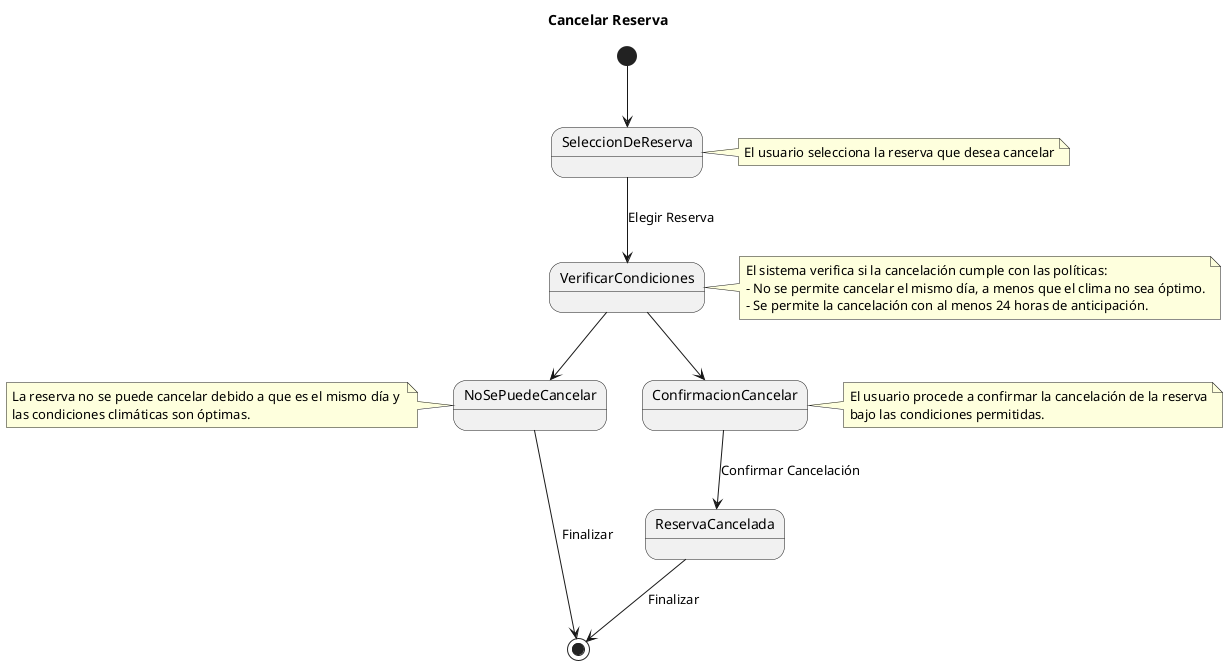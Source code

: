 @startuml
title Cancelar Reserva

[*] --> SeleccionDeReserva
note right of SeleccionDeReserva
 El usuario selecciona la reserva que desea cancelar
end note

SeleccionDeReserva --> VerificarCondiciones : Elegir Reserva
note right of VerificarCondiciones
 El sistema verifica si la cancelación cumple con las políticas:
 - No se permite cancelar el mismo día, a menos que el clima no sea óptimo.
 - Se permite la cancelación con al menos 24 horas de anticipación.
end note

VerificarCondiciones --> NoSePuedeCancelar 
note left of NoSePuedeCancelar
 La reserva no se puede cancelar debido a que es el mismo día y 
 las condiciones climáticas son óptimas.
end note

VerificarCondiciones --> ConfirmacionCancelar
note right of ConfirmacionCancelar
 El usuario procede a confirmar la cancelación de la reserva
 bajo las condiciones permitidas.
end note

ConfirmacionCancelar --> ReservaCancelada : Confirmar Cancelación


NoSePuedeCancelar --> [*] : Finalizar
ReservaCancelada --> [*] : Finalizar

@enduml
